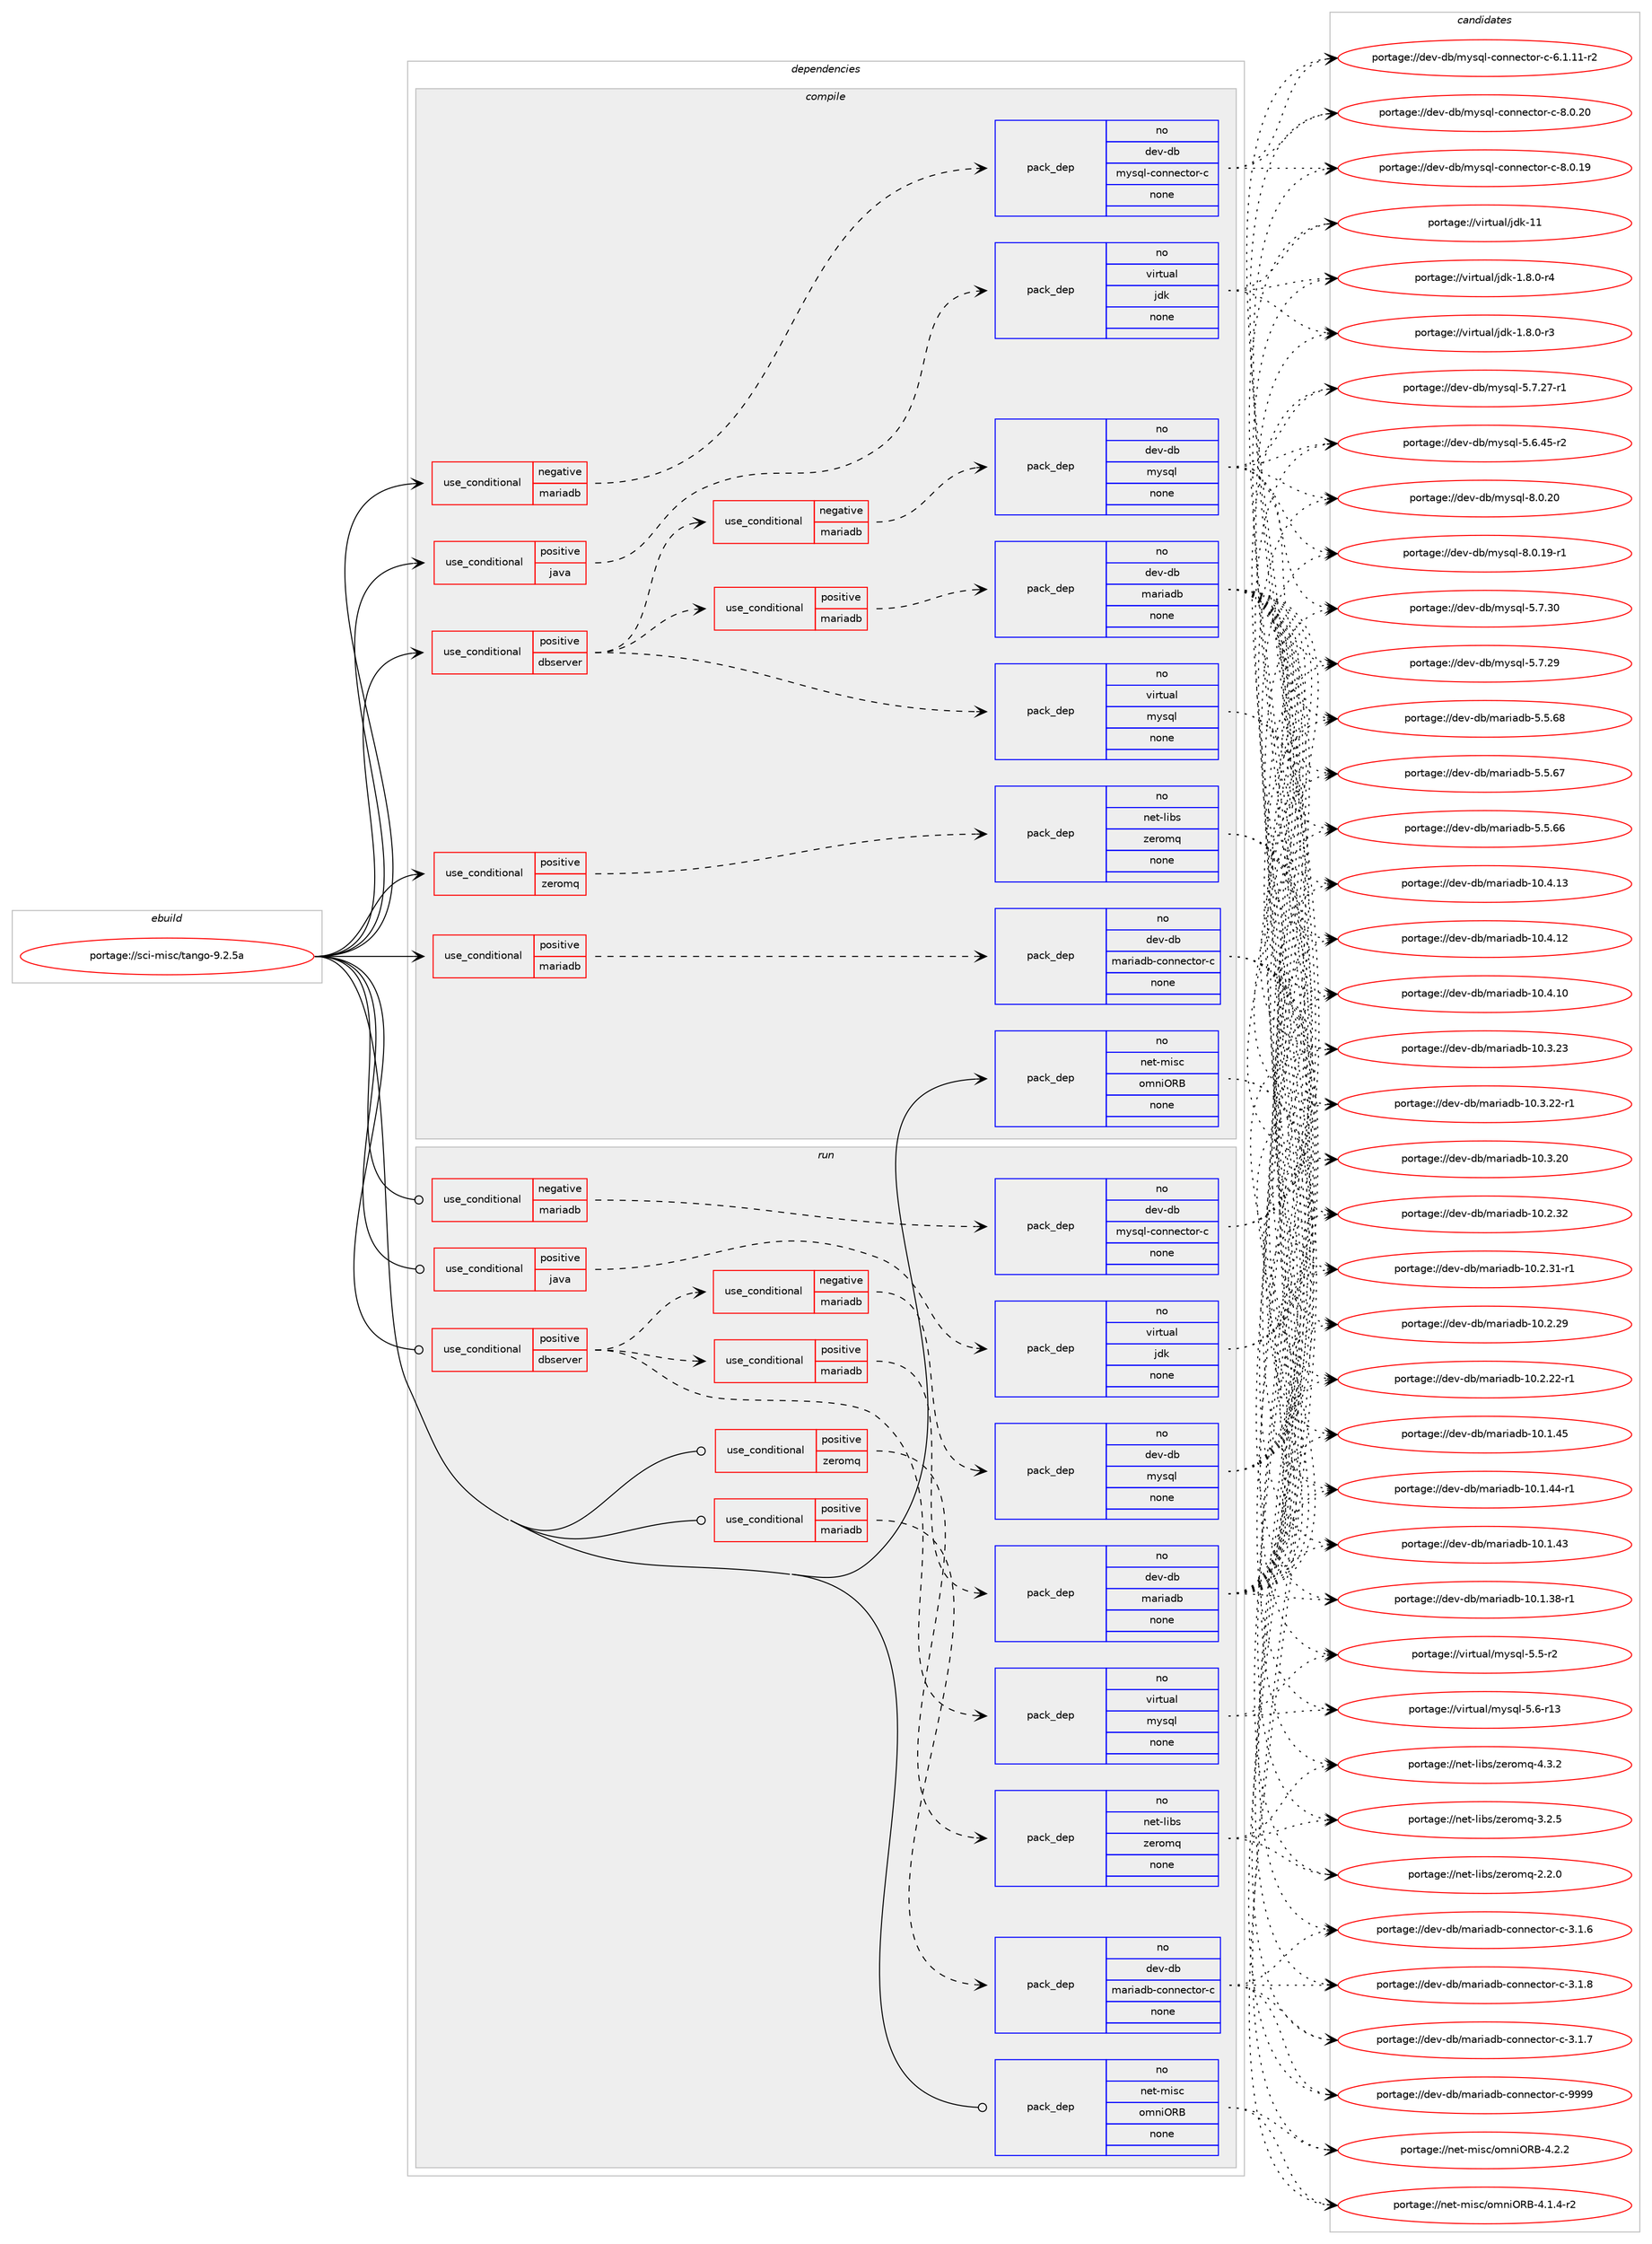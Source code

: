 digraph prolog {

# *************
# Graph options
# *************

newrank=true;
concentrate=true;
compound=true;
graph [rankdir=LR,fontname=Helvetica,fontsize=10,ranksep=1.5];#, ranksep=2.5, nodesep=0.2];
edge  [arrowhead=vee];
node  [fontname=Helvetica,fontsize=10];

# **********
# The ebuild
# **********

subgraph cluster_leftcol {
color=gray;
rank=same;
label=<<i>ebuild</i>>;
id [label="portage://sci-misc/tango-9.2.5a", color=red, width=4, href="../sci-misc/tango-9.2.5a.svg"];
}

# ****************
# The dependencies
# ****************

subgraph cluster_midcol {
color=gray;
label=<<i>dependencies</i>>;
subgraph cluster_compile {
fillcolor="#eeeeee";
style=filled;
label=<<i>compile</i>>;
subgraph cond461 {
dependency5216 [label=<<TABLE BORDER="0" CELLBORDER="1" CELLSPACING="0" CELLPADDING="4"><TR><TD ROWSPAN="3" CELLPADDING="10">use_conditional</TD></TR><TR><TD>negative</TD></TR><TR><TD>mariadb</TD></TR></TABLE>>, shape=none, color=red];
subgraph pack4691 {
dependency5217 [label=<<TABLE BORDER="0" CELLBORDER="1" CELLSPACING="0" CELLPADDING="4" WIDTH="220"><TR><TD ROWSPAN="6" CELLPADDING="30">pack_dep</TD></TR><TR><TD WIDTH="110">no</TD></TR><TR><TD>dev-db</TD></TR><TR><TD>mysql-connector-c</TD></TR><TR><TD>none</TD></TR><TR><TD></TD></TR></TABLE>>, shape=none, color=blue];
}
dependency5216:e -> dependency5217:w [weight=20,style="dashed",arrowhead="vee"];
}
id:e -> dependency5216:w [weight=20,style="solid",arrowhead="vee"];
subgraph cond462 {
dependency5218 [label=<<TABLE BORDER="0" CELLBORDER="1" CELLSPACING="0" CELLPADDING="4"><TR><TD ROWSPAN="3" CELLPADDING="10">use_conditional</TD></TR><TR><TD>positive</TD></TR><TR><TD>dbserver</TD></TR></TABLE>>, shape=none, color=red];
subgraph cond463 {
dependency5219 [label=<<TABLE BORDER="0" CELLBORDER="1" CELLSPACING="0" CELLPADDING="4"><TR><TD ROWSPAN="3" CELLPADDING="10">use_conditional</TD></TR><TR><TD>positive</TD></TR><TR><TD>mariadb</TD></TR></TABLE>>, shape=none, color=red];
subgraph pack4692 {
dependency5220 [label=<<TABLE BORDER="0" CELLBORDER="1" CELLSPACING="0" CELLPADDING="4" WIDTH="220"><TR><TD ROWSPAN="6" CELLPADDING="30">pack_dep</TD></TR><TR><TD WIDTH="110">no</TD></TR><TR><TD>dev-db</TD></TR><TR><TD>mariadb</TD></TR><TR><TD>none</TD></TR><TR><TD></TD></TR></TABLE>>, shape=none, color=blue];
}
dependency5219:e -> dependency5220:w [weight=20,style="dashed",arrowhead="vee"];
}
dependency5218:e -> dependency5219:w [weight=20,style="dashed",arrowhead="vee"];
subgraph cond464 {
dependency5221 [label=<<TABLE BORDER="0" CELLBORDER="1" CELLSPACING="0" CELLPADDING="4"><TR><TD ROWSPAN="3" CELLPADDING="10">use_conditional</TD></TR><TR><TD>negative</TD></TR><TR><TD>mariadb</TD></TR></TABLE>>, shape=none, color=red];
subgraph pack4693 {
dependency5222 [label=<<TABLE BORDER="0" CELLBORDER="1" CELLSPACING="0" CELLPADDING="4" WIDTH="220"><TR><TD ROWSPAN="6" CELLPADDING="30">pack_dep</TD></TR><TR><TD WIDTH="110">no</TD></TR><TR><TD>dev-db</TD></TR><TR><TD>mysql</TD></TR><TR><TD>none</TD></TR><TR><TD></TD></TR></TABLE>>, shape=none, color=blue];
}
dependency5221:e -> dependency5222:w [weight=20,style="dashed",arrowhead="vee"];
}
dependency5218:e -> dependency5221:w [weight=20,style="dashed",arrowhead="vee"];
subgraph pack4694 {
dependency5223 [label=<<TABLE BORDER="0" CELLBORDER="1" CELLSPACING="0" CELLPADDING="4" WIDTH="220"><TR><TD ROWSPAN="6" CELLPADDING="30">pack_dep</TD></TR><TR><TD WIDTH="110">no</TD></TR><TR><TD>virtual</TD></TR><TR><TD>mysql</TD></TR><TR><TD>none</TD></TR><TR><TD></TD></TR></TABLE>>, shape=none, color=blue];
}
dependency5218:e -> dependency5223:w [weight=20,style="dashed",arrowhead="vee"];
}
id:e -> dependency5218:w [weight=20,style="solid",arrowhead="vee"];
subgraph cond465 {
dependency5224 [label=<<TABLE BORDER="0" CELLBORDER="1" CELLSPACING="0" CELLPADDING="4"><TR><TD ROWSPAN="3" CELLPADDING="10">use_conditional</TD></TR><TR><TD>positive</TD></TR><TR><TD>java</TD></TR></TABLE>>, shape=none, color=red];
subgraph pack4695 {
dependency5225 [label=<<TABLE BORDER="0" CELLBORDER="1" CELLSPACING="0" CELLPADDING="4" WIDTH="220"><TR><TD ROWSPAN="6" CELLPADDING="30">pack_dep</TD></TR><TR><TD WIDTH="110">no</TD></TR><TR><TD>virtual</TD></TR><TR><TD>jdk</TD></TR><TR><TD>none</TD></TR><TR><TD></TD></TR></TABLE>>, shape=none, color=blue];
}
dependency5224:e -> dependency5225:w [weight=20,style="dashed",arrowhead="vee"];
}
id:e -> dependency5224:w [weight=20,style="solid",arrowhead="vee"];
subgraph cond466 {
dependency5226 [label=<<TABLE BORDER="0" CELLBORDER="1" CELLSPACING="0" CELLPADDING="4"><TR><TD ROWSPAN="3" CELLPADDING="10">use_conditional</TD></TR><TR><TD>positive</TD></TR><TR><TD>mariadb</TD></TR></TABLE>>, shape=none, color=red];
subgraph pack4696 {
dependency5227 [label=<<TABLE BORDER="0" CELLBORDER="1" CELLSPACING="0" CELLPADDING="4" WIDTH="220"><TR><TD ROWSPAN="6" CELLPADDING="30">pack_dep</TD></TR><TR><TD WIDTH="110">no</TD></TR><TR><TD>dev-db</TD></TR><TR><TD>mariadb-connector-c</TD></TR><TR><TD>none</TD></TR><TR><TD></TD></TR></TABLE>>, shape=none, color=blue];
}
dependency5226:e -> dependency5227:w [weight=20,style="dashed",arrowhead="vee"];
}
id:e -> dependency5226:w [weight=20,style="solid",arrowhead="vee"];
subgraph cond467 {
dependency5228 [label=<<TABLE BORDER="0" CELLBORDER="1" CELLSPACING="0" CELLPADDING="4"><TR><TD ROWSPAN="3" CELLPADDING="10">use_conditional</TD></TR><TR><TD>positive</TD></TR><TR><TD>zeromq</TD></TR></TABLE>>, shape=none, color=red];
subgraph pack4697 {
dependency5229 [label=<<TABLE BORDER="0" CELLBORDER="1" CELLSPACING="0" CELLPADDING="4" WIDTH="220"><TR><TD ROWSPAN="6" CELLPADDING="30">pack_dep</TD></TR><TR><TD WIDTH="110">no</TD></TR><TR><TD>net-libs</TD></TR><TR><TD>zeromq</TD></TR><TR><TD>none</TD></TR><TR><TD></TD></TR></TABLE>>, shape=none, color=blue];
}
dependency5228:e -> dependency5229:w [weight=20,style="dashed",arrowhead="vee"];
}
id:e -> dependency5228:w [weight=20,style="solid",arrowhead="vee"];
subgraph pack4698 {
dependency5230 [label=<<TABLE BORDER="0" CELLBORDER="1" CELLSPACING="0" CELLPADDING="4" WIDTH="220"><TR><TD ROWSPAN="6" CELLPADDING="30">pack_dep</TD></TR><TR><TD WIDTH="110">no</TD></TR><TR><TD>net-misc</TD></TR><TR><TD>omniORB</TD></TR><TR><TD>none</TD></TR><TR><TD></TD></TR></TABLE>>, shape=none, color=blue];
}
id:e -> dependency5230:w [weight=20,style="solid",arrowhead="vee"];
}
subgraph cluster_compileandrun {
fillcolor="#eeeeee";
style=filled;
label=<<i>compile and run</i>>;
}
subgraph cluster_run {
fillcolor="#eeeeee";
style=filled;
label=<<i>run</i>>;
subgraph cond468 {
dependency5231 [label=<<TABLE BORDER="0" CELLBORDER="1" CELLSPACING="0" CELLPADDING="4"><TR><TD ROWSPAN="3" CELLPADDING="10">use_conditional</TD></TR><TR><TD>negative</TD></TR><TR><TD>mariadb</TD></TR></TABLE>>, shape=none, color=red];
subgraph pack4699 {
dependency5232 [label=<<TABLE BORDER="0" CELLBORDER="1" CELLSPACING="0" CELLPADDING="4" WIDTH="220"><TR><TD ROWSPAN="6" CELLPADDING="30">pack_dep</TD></TR><TR><TD WIDTH="110">no</TD></TR><TR><TD>dev-db</TD></TR><TR><TD>mysql-connector-c</TD></TR><TR><TD>none</TD></TR><TR><TD></TD></TR></TABLE>>, shape=none, color=blue];
}
dependency5231:e -> dependency5232:w [weight=20,style="dashed",arrowhead="vee"];
}
id:e -> dependency5231:w [weight=20,style="solid",arrowhead="odot"];
subgraph cond469 {
dependency5233 [label=<<TABLE BORDER="0" CELLBORDER="1" CELLSPACING="0" CELLPADDING="4"><TR><TD ROWSPAN="3" CELLPADDING="10">use_conditional</TD></TR><TR><TD>positive</TD></TR><TR><TD>dbserver</TD></TR></TABLE>>, shape=none, color=red];
subgraph cond470 {
dependency5234 [label=<<TABLE BORDER="0" CELLBORDER="1" CELLSPACING="0" CELLPADDING="4"><TR><TD ROWSPAN="3" CELLPADDING="10">use_conditional</TD></TR><TR><TD>positive</TD></TR><TR><TD>mariadb</TD></TR></TABLE>>, shape=none, color=red];
subgraph pack4700 {
dependency5235 [label=<<TABLE BORDER="0" CELLBORDER="1" CELLSPACING="0" CELLPADDING="4" WIDTH="220"><TR><TD ROWSPAN="6" CELLPADDING="30">pack_dep</TD></TR><TR><TD WIDTH="110">no</TD></TR><TR><TD>dev-db</TD></TR><TR><TD>mariadb</TD></TR><TR><TD>none</TD></TR><TR><TD></TD></TR></TABLE>>, shape=none, color=blue];
}
dependency5234:e -> dependency5235:w [weight=20,style="dashed",arrowhead="vee"];
}
dependency5233:e -> dependency5234:w [weight=20,style="dashed",arrowhead="vee"];
subgraph cond471 {
dependency5236 [label=<<TABLE BORDER="0" CELLBORDER="1" CELLSPACING="0" CELLPADDING="4"><TR><TD ROWSPAN="3" CELLPADDING="10">use_conditional</TD></TR><TR><TD>negative</TD></TR><TR><TD>mariadb</TD></TR></TABLE>>, shape=none, color=red];
subgraph pack4701 {
dependency5237 [label=<<TABLE BORDER="0" CELLBORDER="1" CELLSPACING="0" CELLPADDING="4" WIDTH="220"><TR><TD ROWSPAN="6" CELLPADDING="30">pack_dep</TD></TR><TR><TD WIDTH="110">no</TD></TR><TR><TD>dev-db</TD></TR><TR><TD>mysql</TD></TR><TR><TD>none</TD></TR><TR><TD></TD></TR></TABLE>>, shape=none, color=blue];
}
dependency5236:e -> dependency5237:w [weight=20,style="dashed",arrowhead="vee"];
}
dependency5233:e -> dependency5236:w [weight=20,style="dashed",arrowhead="vee"];
subgraph pack4702 {
dependency5238 [label=<<TABLE BORDER="0" CELLBORDER="1" CELLSPACING="0" CELLPADDING="4" WIDTH="220"><TR><TD ROWSPAN="6" CELLPADDING="30">pack_dep</TD></TR><TR><TD WIDTH="110">no</TD></TR><TR><TD>virtual</TD></TR><TR><TD>mysql</TD></TR><TR><TD>none</TD></TR><TR><TD></TD></TR></TABLE>>, shape=none, color=blue];
}
dependency5233:e -> dependency5238:w [weight=20,style="dashed",arrowhead="vee"];
}
id:e -> dependency5233:w [weight=20,style="solid",arrowhead="odot"];
subgraph cond472 {
dependency5239 [label=<<TABLE BORDER="0" CELLBORDER="1" CELLSPACING="0" CELLPADDING="4"><TR><TD ROWSPAN="3" CELLPADDING="10">use_conditional</TD></TR><TR><TD>positive</TD></TR><TR><TD>java</TD></TR></TABLE>>, shape=none, color=red];
subgraph pack4703 {
dependency5240 [label=<<TABLE BORDER="0" CELLBORDER="1" CELLSPACING="0" CELLPADDING="4" WIDTH="220"><TR><TD ROWSPAN="6" CELLPADDING="30">pack_dep</TD></TR><TR><TD WIDTH="110">no</TD></TR><TR><TD>virtual</TD></TR><TR><TD>jdk</TD></TR><TR><TD>none</TD></TR><TR><TD></TD></TR></TABLE>>, shape=none, color=blue];
}
dependency5239:e -> dependency5240:w [weight=20,style="dashed",arrowhead="vee"];
}
id:e -> dependency5239:w [weight=20,style="solid",arrowhead="odot"];
subgraph cond473 {
dependency5241 [label=<<TABLE BORDER="0" CELLBORDER="1" CELLSPACING="0" CELLPADDING="4"><TR><TD ROWSPAN="3" CELLPADDING="10">use_conditional</TD></TR><TR><TD>positive</TD></TR><TR><TD>mariadb</TD></TR></TABLE>>, shape=none, color=red];
subgraph pack4704 {
dependency5242 [label=<<TABLE BORDER="0" CELLBORDER="1" CELLSPACING="0" CELLPADDING="4" WIDTH="220"><TR><TD ROWSPAN="6" CELLPADDING="30">pack_dep</TD></TR><TR><TD WIDTH="110">no</TD></TR><TR><TD>dev-db</TD></TR><TR><TD>mariadb-connector-c</TD></TR><TR><TD>none</TD></TR><TR><TD></TD></TR></TABLE>>, shape=none, color=blue];
}
dependency5241:e -> dependency5242:w [weight=20,style="dashed",arrowhead="vee"];
}
id:e -> dependency5241:w [weight=20,style="solid",arrowhead="odot"];
subgraph cond474 {
dependency5243 [label=<<TABLE BORDER="0" CELLBORDER="1" CELLSPACING="0" CELLPADDING="4"><TR><TD ROWSPAN="3" CELLPADDING="10">use_conditional</TD></TR><TR><TD>positive</TD></TR><TR><TD>zeromq</TD></TR></TABLE>>, shape=none, color=red];
subgraph pack4705 {
dependency5244 [label=<<TABLE BORDER="0" CELLBORDER="1" CELLSPACING="0" CELLPADDING="4" WIDTH="220"><TR><TD ROWSPAN="6" CELLPADDING="30">pack_dep</TD></TR><TR><TD WIDTH="110">no</TD></TR><TR><TD>net-libs</TD></TR><TR><TD>zeromq</TD></TR><TR><TD>none</TD></TR><TR><TD></TD></TR></TABLE>>, shape=none, color=blue];
}
dependency5243:e -> dependency5244:w [weight=20,style="dashed",arrowhead="vee"];
}
id:e -> dependency5243:w [weight=20,style="solid",arrowhead="odot"];
subgraph pack4706 {
dependency5245 [label=<<TABLE BORDER="0" CELLBORDER="1" CELLSPACING="0" CELLPADDING="4" WIDTH="220"><TR><TD ROWSPAN="6" CELLPADDING="30">pack_dep</TD></TR><TR><TD WIDTH="110">no</TD></TR><TR><TD>net-misc</TD></TR><TR><TD>omniORB</TD></TR><TR><TD>none</TD></TR><TR><TD></TD></TR></TABLE>>, shape=none, color=blue];
}
id:e -> dependency5245:w [weight=20,style="solid",arrowhead="odot"];
}
}

# **************
# The candidates
# **************

subgraph cluster_choices {
rank=same;
color=gray;
label=<<i>candidates</i>>;

subgraph choice4691 {
color=black;
nodesep=1;
choice100101118451009847109121115113108459911111011010199116111114459945564648465048 [label="portage://dev-db/mysql-connector-c-8.0.20", color=red, width=4,href="../dev-db/mysql-connector-c-8.0.20.svg"];
choice100101118451009847109121115113108459911111011010199116111114459945564648464957 [label="portage://dev-db/mysql-connector-c-8.0.19", color=red, width=4,href="../dev-db/mysql-connector-c-8.0.19.svg"];
choice1001011184510098471091211151131084599111110110101991161111144599455446494649494511450 [label="portage://dev-db/mysql-connector-c-6.1.11-r2", color=red, width=4,href="../dev-db/mysql-connector-c-6.1.11-r2.svg"];
dependency5217:e -> choice100101118451009847109121115113108459911111011010199116111114459945564648465048:w [style=dotted,weight="100"];
dependency5217:e -> choice100101118451009847109121115113108459911111011010199116111114459945564648464957:w [style=dotted,weight="100"];
dependency5217:e -> choice1001011184510098471091211151131084599111110110101991161111144599455446494649494511450:w [style=dotted,weight="100"];
}
subgraph choice4692 {
color=black;
nodesep=1;
choice10010111845100984710997114105971009845534653465456 [label="portage://dev-db/mariadb-5.5.68", color=red, width=4,href="../dev-db/mariadb-5.5.68.svg"];
choice10010111845100984710997114105971009845534653465455 [label="portage://dev-db/mariadb-5.5.67", color=red, width=4,href="../dev-db/mariadb-5.5.67.svg"];
choice10010111845100984710997114105971009845534653465454 [label="portage://dev-db/mariadb-5.5.66", color=red, width=4,href="../dev-db/mariadb-5.5.66.svg"];
choice1001011184510098471099711410597100984549484652464951 [label="portage://dev-db/mariadb-10.4.13", color=red, width=4,href="../dev-db/mariadb-10.4.13.svg"];
choice1001011184510098471099711410597100984549484652464950 [label="portage://dev-db/mariadb-10.4.12", color=red, width=4,href="../dev-db/mariadb-10.4.12.svg"];
choice1001011184510098471099711410597100984549484652464948 [label="portage://dev-db/mariadb-10.4.10", color=red, width=4,href="../dev-db/mariadb-10.4.10.svg"];
choice1001011184510098471099711410597100984549484651465051 [label="portage://dev-db/mariadb-10.3.23", color=red, width=4,href="../dev-db/mariadb-10.3.23.svg"];
choice10010111845100984710997114105971009845494846514650504511449 [label="portage://dev-db/mariadb-10.3.22-r1", color=red, width=4,href="../dev-db/mariadb-10.3.22-r1.svg"];
choice1001011184510098471099711410597100984549484651465048 [label="portage://dev-db/mariadb-10.3.20", color=red, width=4,href="../dev-db/mariadb-10.3.20.svg"];
choice1001011184510098471099711410597100984549484650465150 [label="portage://dev-db/mariadb-10.2.32", color=red, width=4,href="../dev-db/mariadb-10.2.32.svg"];
choice10010111845100984710997114105971009845494846504651494511449 [label="portage://dev-db/mariadb-10.2.31-r1", color=red, width=4,href="../dev-db/mariadb-10.2.31-r1.svg"];
choice1001011184510098471099711410597100984549484650465057 [label="portage://dev-db/mariadb-10.2.29", color=red, width=4,href="../dev-db/mariadb-10.2.29.svg"];
choice10010111845100984710997114105971009845494846504650504511449 [label="portage://dev-db/mariadb-10.2.22-r1", color=red, width=4,href="../dev-db/mariadb-10.2.22-r1.svg"];
choice1001011184510098471099711410597100984549484649465253 [label="portage://dev-db/mariadb-10.1.45", color=red, width=4,href="../dev-db/mariadb-10.1.45.svg"];
choice10010111845100984710997114105971009845494846494652524511449 [label="portage://dev-db/mariadb-10.1.44-r1", color=red, width=4,href="../dev-db/mariadb-10.1.44-r1.svg"];
choice1001011184510098471099711410597100984549484649465251 [label="portage://dev-db/mariadb-10.1.43", color=red, width=4,href="../dev-db/mariadb-10.1.43.svg"];
choice10010111845100984710997114105971009845494846494651564511449 [label="portage://dev-db/mariadb-10.1.38-r1", color=red, width=4,href="../dev-db/mariadb-10.1.38-r1.svg"];
dependency5220:e -> choice10010111845100984710997114105971009845534653465456:w [style=dotted,weight="100"];
dependency5220:e -> choice10010111845100984710997114105971009845534653465455:w [style=dotted,weight="100"];
dependency5220:e -> choice10010111845100984710997114105971009845534653465454:w [style=dotted,weight="100"];
dependency5220:e -> choice1001011184510098471099711410597100984549484652464951:w [style=dotted,weight="100"];
dependency5220:e -> choice1001011184510098471099711410597100984549484652464950:w [style=dotted,weight="100"];
dependency5220:e -> choice1001011184510098471099711410597100984549484652464948:w [style=dotted,weight="100"];
dependency5220:e -> choice1001011184510098471099711410597100984549484651465051:w [style=dotted,weight="100"];
dependency5220:e -> choice10010111845100984710997114105971009845494846514650504511449:w [style=dotted,weight="100"];
dependency5220:e -> choice1001011184510098471099711410597100984549484651465048:w [style=dotted,weight="100"];
dependency5220:e -> choice1001011184510098471099711410597100984549484650465150:w [style=dotted,weight="100"];
dependency5220:e -> choice10010111845100984710997114105971009845494846504651494511449:w [style=dotted,weight="100"];
dependency5220:e -> choice1001011184510098471099711410597100984549484650465057:w [style=dotted,weight="100"];
dependency5220:e -> choice10010111845100984710997114105971009845494846504650504511449:w [style=dotted,weight="100"];
dependency5220:e -> choice1001011184510098471099711410597100984549484649465253:w [style=dotted,weight="100"];
dependency5220:e -> choice10010111845100984710997114105971009845494846494652524511449:w [style=dotted,weight="100"];
dependency5220:e -> choice1001011184510098471099711410597100984549484649465251:w [style=dotted,weight="100"];
dependency5220:e -> choice10010111845100984710997114105971009845494846494651564511449:w [style=dotted,weight="100"];
}
subgraph choice4693 {
color=black;
nodesep=1;
choice10010111845100984710912111511310845564648465048 [label="portage://dev-db/mysql-8.0.20", color=red, width=4,href="../dev-db/mysql-8.0.20.svg"];
choice100101118451009847109121115113108455646484649574511449 [label="portage://dev-db/mysql-8.0.19-r1", color=red, width=4,href="../dev-db/mysql-8.0.19-r1.svg"];
choice10010111845100984710912111511310845534655465148 [label="portage://dev-db/mysql-5.7.30", color=red, width=4,href="../dev-db/mysql-5.7.30.svg"];
choice10010111845100984710912111511310845534655465057 [label="portage://dev-db/mysql-5.7.29", color=red, width=4,href="../dev-db/mysql-5.7.29.svg"];
choice100101118451009847109121115113108455346554650554511449 [label="portage://dev-db/mysql-5.7.27-r1", color=red, width=4,href="../dev-db/mysql-5.7.27-r1.svg"];
choice100101118451009847109121115113108455346544652534511450 [label="portage://dev-db/mysql-5.6.45-r2", color=red, width=4,href="../dev-db/mysql-5.6.45-r2.svg"];
dependency5222:e -> choice10010111845100984710912111511310845564648465048:w [style=dotted,weight="100"];
dependency5222:e -> choice100101118451009847109121115113108455646484649574511449:w [style=dotted,weight="100"];
dependency5222:e -> choice10010111845100984710912111511310845534655465148:w [style=dotted,weight="100"];
dependency5222:e -> choice10010111845100984710912111511310845534655465057:w [style=dotted,weight="100"];
dependency5222:e -> choice100101118451009847109121115113108455346554650554511449:w [style=dotted,weight="100"];
dependency5222:e -> choice100101118451009847109121115113108455346544652534511450:w [style=dotted,weight="100"];
}
subgraph choice4694 {
color=black;
nodesep=1;
choice118105114116117971084710912111511310845534654451144951 [label="portage://virtual/mysql-5.6-r13", color=red, width=4,href="../virtual/mysql-5.6-r13.svg"];
choice1181051141161179710847109121115113108455346534511450 [label="portage://virtual/mysql-5.5-r2", color=red, width=4,href="../virtual/mysql-5.5-r2.svg"];
dependency5223:e -> choice118105114116117971084710912111511310845534654451144951:w [style=dotted,weight="100"];
dependency5223:e -> choice1181051141161179710847109121115113108455346534511450:w [style=dotted,weight="100"];
}
subgraph choice4695 {
color=black;
nodesep=1;
choice1181051141161179710847106100107454949 [label="portage://virtual/jdk-11", color=red, width=4,href="../virtual/jdk-11.svg"];
choice11810511411611797108471061001074549465646484511452 [label="portage://virtual/jdk-1.8.0-r4", color=red, width=4,href="../virtual/jdk-1.8.0-r4.svg"];
choice11810511411611797108471061001074549465646484511451 [label="portage://virtual/jdk-1.8.0-r3", color=red, width=4,href="../virtual/jdk-1.8.0-r3.svg"];
dependency5225:e -> choice1181051141161179710847106100107454949:w [style=dotted,weight="100"];
dependency5225:e -> choice11810511411611797108471061001074549465646484511452:w [style=dotted,weight="100"];
dependency5225:e -> choice11810511411611797108471061001074549465646484511451:w [style=dotted,weight="100"];
}
subgraph choice4696 {
color=black;
nodesep=1;
choice10010111845100984710997114105971009845991111101101019911611111445994557575757 [label="portage://dev-db/mariadb-connector-c-9999", color=red, width=4,href="../dev-db/mariadb-connector-c-9999.svg"];
choice1001011184510098471099711410597100984599111110110101991161111144599455146494656 [label="portage://dev-db/mariadb-connector-c-3.1.8", color=red, width=4,href="../dev-db/mariadb-connector-c-3.1.8.svg"];
choice1001011184510098471099711410597100984599111110110101991161111144599455146494655 [label="portage://dev-db/mariadb-connector-c-3.1.7", color=red, width=4,href="../dev-db/mariadb-connector-c-3.1.7.svg"];
choice1001011184510098471099711410597100984599111110110101991161111144599455146494654 [label="portage://dev-db/mariadb-connector-c-3.1.6", color=red, width=4,href="../dev-db/mariadb-connector-c-3.1.6.svg"];
dependency5227:e -> choice10010111845100984710997114105971009845991111101101019911611111445994557575757:w [style=dotted,weight="100"];
dependency5227:e -> choice1001011184510098471099711410597100984599111110110101991161111144599455146494656:w [style=dotted,weight="100"];
dependency5227:e -> choice1001011184510098471099711410597100984599111110110101991161111144599455146494655:w [style=dotted,weight="100"];
dependency5227:e -> choice1001011184510098471099711410597100984599111110110101991161111144599455146494654:w [style=dotted,weight="100"];
}
subgraph choice4697 {
color=black;
nodesep=1;
choice110101116451081059811547122101114111109113455246514650 [label="portage://net-libs/zeromq-4.3.2", color=red, width=4,href="../net-libs/zeromq-4.3.2.svg"];
choice110101116451081059811547122101114111109113455146504653 [label="portage://net-libs/zeromq-3.2.5", color=red, width=4,href="../net-libs/zeromq-3.2.5.svg"];
choice110101116451081059811547122101114111109113455046504648 [label="portage://net-libs/zeromq-2.2.0", color=red, width=4,href="../net-libs/zeromq-2.2.0.svg"];
dependency5229:e -> choice110101116451081059811547122101114111109113455246514650:w [style=dotted,weight="100"];
dependency5229:e -> choice110101116451081059811547122101114111109113455146504653:w [style=dotted,weight="100"];
dependency5229:e -> choice110101116451081059811547122101114111109113455046504648:w [style=dotted,weight="100"];
}
subgraph choice4698 {
color=black;
nodesep=1;
choice110101116451091051159947111109110105798266455246504650 [label="portage://net-misc/omniORB-4.2.2", color=red, width=4,href="../net-misc/omniORB-4.2.2.svg"];
choice1101011164510910511599471111091101057982664552464946524511450 [label="portage://net-misc/omniORB-4.1.4-r2", color=red, width=4,href="../net-misc/omniORB-4.1.4-r2.svg"];
dependency5230:e -> choice110101116451091051159947111109110105798266455246504650:w [style=dotted,weight="100"];
dependency5230:e -> choice1101011164510910511599471111091101057982664552464946524511450:w [style=dotted,weight="100"];
}
subgraph choice4699 {
color=black;
nodesep=1;
choice100101118451009847109121115113108459911111011010199116111114459945564648465048 [label="portage://dev-db/mysql-connector-c-8.0.20", color=red, width=4,href="../dev-db/mysql-connector-c-8.0.20.svg"];
choice100101118451009847109121115113108459911111011010199116111114459945564648464957 [label="portage://dev-db/mysql-connector-c-8.0.19", color=red, width=4,href="../dev-db/mysql-connector-c-8.0.19.svg"];
choice1001011184510098471091211151131084599111110110101991161111144599455446494649494511450 [label="portage://dev-db/mysql-connector-c-6.1.11-r2", color=red, width=4,href="../dev-db/mysql-connector-c-6.1.11-r2.svg"];
dependency5232:e -> choice100101118451009847109121115113108459911111011010199116111114459945564648465048:w [style=dotted,weight="100"];
dependency5232:e -> choice100101118451009847109121115113108459911111011010199116111114459945564648464957:w [style=dotted,weight="100"];
dependency5232:e -> choice1001011184510098471091211151131084599111110110101991161111144599455446494649494511450:w [style=dotted,weight="100"];
}
subgraph choice4700 {
color=black;
nodesep=1;
choice10010111845100984710997114105971009845534653465456 [label="portage://dev-db/mariadb-5.5.68", color=red, width=4,href="../dev-db/mariadb-5.5.68.svg"];
choice10010111845100984710997114105971009845534653465455 [label="portage://dev-db/mariadb-5.5.67", color=red, width=4,href="../dev-db/mariadb-5.5.67.svg"];
choice10010111845100984710997114105971009845534653465454 [label="portage://dev-db/mariadb-5.5.66", color=red, width=4,href="../dev-db/mariadb-5.5.66.svg"];
choice1001011184510098471099711410597100984549484652464951 [label="portage://dev-db/mariadb-10.4.13", color=red, width=4,href="../dev-db/mariadb-10.4.13.svg"];
choice1001011184510098471099711410597100984549484652464950 [label="portage://dev-db/mariadb-10.4.12", color=red, width=4,href="../dev-db/mariadb-10.4.12.svg"];
choice1001011184510098471099711410597100984549484652464948 [label="portage://dev-db/mariadb-10.4.10", color=red, width=4,href="../dev-db/mariadb-10.4.10.svg"];
choice1001011184510098471099711410597100984549484651465051 [label="portage://dev-db/mariadb-10.3.23", color=red, width=4,href="../dev-db/mariadb-10.3.23.svg"];
choice10010111845100984710997114105971009845494846514650504511449 [label="portage://dev-db/mariadb-10.3.22-r1", color=red, width=4,href="../dev-db/mariadb-10.3.22-r1.svg"];
choice1001011184510098471099711410597100984549484651465048 [label="portage://dev-db/mariadb-10.3.20", color=red, width=4,href="../dev-db/mariadb-10.3.20.svg"];
choice1001011184510098471099711410597100984549484650465150 [label="portage://dev-db/mariadb-10.2.32", color=red, width=4,href="../dev-db/mariadb-10.2.32.svg"];
choice10010111845100984710997114105971009845494846504651494511449 [label="portage://dev-db/mariadb-10.2.31-r1", color=red, width=4,href="../dev-db/mariadb-10.2.31-r1.svg"];
choice1001011184510098471099711410597100984549484650465057 [label="portage://dev-db/mariadb-10.2.29", color=red, width=4,href="../dev-db/mariadb-10.2.29.svg"];
choice10010111845100984710997114105971009845494846504650504511449 [label="portage://dev-db/mariadb-10.2.22-r1", color=red, width=4,href="../dev-db/mariadb-10.2.22-r1.svg"];
choice1001011184510098471099711410597100984549484649465253 [label="portage://dev-db/mariadb-10.1.45", color=red, width=4,href="../dev-db/mariadb-10.1.45.svg"];
choice10010111845100984710997114105971009845494846494652524511449 [label="portage://dev-db/mariadb-10.1.44-r1", color=red, width=4,href="../dev-db/mariadb-10.1.44-r1.svg"];
choice1001011184510098471099711410597100984549484649465251 [label="portage://dev-db/mariadb-10.1.43", color=red, width=4,href="../dev-db/mariadb-10.1.43.svg"];
choice10010111845100984710997114105971009845494846494651564511449 [label="portage://dev-db/mariadb-10.1.38-r1", color=red, width=4,href="../dev-db/mariadb-10.1.38-r1.svg"];
dependency5235:e -> choice10010111845100984710997114105971009845534653465456:w [style=dotted,weight="100"];
dependency5235:e -> choice10010111845100984710997114105971009845534653465455:w [style=dotted,weight="100"];
dependency5235:e -> choice10010111845100984710997114105971009845534653465454:w [style=dotted,weight="100"];
dependency5235:e -> choice1001011184510098471099711410597100984549484652464951:w [style=dotted,weight="100"];
dependency5235:e -> choice1001011184510098471099711410597100984549484652464950:w [style=dotted,weight="100"];
dependency5235:e -> choice1001011184510098471099711410597100984549484652464948:w [style=dotted,weight="100"];
dependency5235:e -> choice1001011184510098471099711410597100984549484651465051:w [style=dotted,weight="100"];
dependency5235:e -> choice10010111845100984710997114105971009845494846514650504511449:w [style=dotted,weight="100"];
dependency5235:e -> choice1001011184510098471099711410597100984549484651465048:w [style=dotted,weight="100"];
dependency5235:e -> choice1001011184510098471099711410597100984549484650465150:w [style=dotted,weight="100"];
dependency5235:e -> choice10010111845100984710997114105971009845494846504651494511449:w [style=dotted,weight="100"];
dependency5235:e -> choice1001011184510098471099711410597100984549484650465057:w [style=dotted,weight="100"];
dependency5235:e -> choice10010111845100984710997114105971009845494846504650504511449:w [style=dotted,weight="100"];
dependency5235:e -> choice1001011184510098471099711410597100984549484649465253:w [style=dotted,weight="100"];
dependency5235:e -> choice10010111845100984710997114105971009845494846494652524511449:w [style=dotted,weight="100"];
dependency5235:e -> choice1001011184510098471099711410597100984549484649465251:w [style=dotted,weight="100"];
dependency5235:e -> choice10010111845100984710997114105971009845494846494651564511449:w [style=dotted,weight="100"];
}
subgraph choice4701 {
color=black;
nodesep=1;
choice10010111845100984710912111511310845564648465048 [label="portage://dev-db/mysql-8.0.20", color=red, width=4,href="../dev-db/mysql-8.0.20.svg"];
choice100101118451009847109121115113108455646484649574511449 [label="portage://dev-db/mysql-8.0.19-r1", color=red, width=4,href="../dev-db/mysql-8.0.19-r1.svg"];
choice10010111845100984710912111511310845534655465148 [label="portage://dev-db/mysql-5.7.30", color=red, width=4,href="../dev-db/mysql-5.7.30.svg"];
choice10010111845100984710912111511310845534655465057 [label="portage://dev-db/mysql-5.7.29", color=red, width=4,href="../dev-db/mysql-5.7.29.svg"];
choice100101118451009847109121115113108455346554650554511449 [label="portage://dev-db/mysql-5.7.27-r1", color=red, width=4,href="../dev-db/mysql-5.7.27-r1.svg"];
choice100101118451009847109121115113108455346544652534511450 [label="portage://dev-db/mysql-5.6.45-r2", color=red, width=4,href="../dev-db/mysql-5.6.45-r2.svg"];
dependency5237:e -> choice10010111845100984710912111511310845564648465048:w [style=dotted,weight="100"];
dependency5237:e -> choice100101118451009847109121115113108455646484649574511449:w [style=dotted,weight="100"];
dependency5237:e -> choice10010111845100984710912111511310845534655465148:w [style=dotted,weight="100"];
dependency5237:e -> choice10010111845100984710912111511310845534655465057:w [style=dotted,weight="100"];
dependency5237:e -> choice100101118451009847109121115113108455346554650554511449:w [style=dotted,weight="100"];
dependency5237:e -> choice100101118451009847109121115113108455346544652534511450:w [style=dotted,weight="100"];
}
subgraph choice4702 {
color=black;
nodesep=1;
choice118105114116117971084710912111511310845534654451144951 [label="portage://virtual/mysql-5.6-r13", color=red, width=4,href="../virtual/mysql-5.6-r13.svg"];
choice1181051141161179710847109121115113108455346534511450 [label="portage://virtual/mysql-5.5-r2", color=red, width=4,href="../virtual/mysql-5.5-r2.svg"];
dependency5238:e -> choice118105114116117971084710912111511310845534654451144951:w [style=dotted,weight="100"];
dependency5238:e -> choice1181051141161179710847109121115113108455346534511450:w [style=dotted,weight="100"];
}
subgraph choice4703 {
color=black;
nodesep=1;
choice1181051141161179710847106100107454949 [label="portage://virtual/jdk-11", color=red, width=4,href="../virtual/jdk-11.svg"];
choice11810511411611797108471061001074549465646484511452 [label="portage://virtual/jdk-1.8.0-r4", color=red, width=4,href="../virtual/jdk-1.8.0-r4.svg"];
choice11810511411611797108471061001074549465646484511451 [label="portage://virtual/jdk-1.8.0-r3", color=red, width=4,href="../virtual/jdk-1.8.0-r3.svg"];
dependency5240:e -> choice1181051141161179710847106100107454949:w [style=dotted,weight="100"];
dependency5240:e -> choice11810511411611797108471061001074549465646484511452:w [style=dotted,weight="100"];
dependency5240:e -> choice11810511411611797108471061001074549465646484511451:w [style=dotted,weight="100"];
}
subgraph choice4704 {
color=black;
nodesep=1;
choice10010111845100984710997114105971009845991111101101019911611111445994557575757 [label="portage://dev-db/mariadb-connector-c-9999", color=red, width=4,href="../dev-db/mariadb-connector-c-9999.svg"];
choice1001011184510098471099711410597100984599111110110101991161111144599455146494656 [label="portage://dev-db/mariadb-connector-c-3.1.8", color=red, width=4,href="../dev-db/mariadb-connector-c-3.1.8.svg"];
choice1001011184510098471099711410597100984599111110110101991161111144599455146494655 [label="portage://dev-db/mariadb-connector-c-3.1.7", color=red, width=4,href="../dev-db/mariadb-connector-c-3.1.7.svg"];
choice1001011184510098471099711410597100984599111110110101991161111144599455146494654 [label="portage://dev-db/mariadb-connector-c-3.1.6", color=red, width=4,href="../dev-db/mariadb-connector-c-3.1.6.svg"];
dependency5242:e -> choice10010111845100984710997114105971009845991111101101019911611111445994557575757:w [style=dotted,weight="100"];
dependency5242:e -> choice1001011184510098471099711410597100984599111110110101991161111144599455146494656:w [style=dotted,weight="100"];
dependency5242:e -> choice1001011184510098471099711410597100984599111110110101991161111144599455146494655:w [style=dotted,weight="100"];
dependency5242:e -> choice1001011184510098471099711410597100984599111110110101991161111144599455146494654:w [style=dotted,weight="100"];
}
subgraph choice4705 {
color=black;
nodesep=1;
choice110101116451081059811547122101114111109113455246514650 [label="portage://net-libs/zeromq-4.3.2", color=red, width=4,href="../net-libs/zeromq-4.3.2.svg"];
choice110101116451081059811547122101114111109113455146504653 [label="portage://net-libs/zeromq-3.2.5", color=red, width=4,href="../net-libs/zeromq-3.2.5.svg"];
choice110101116451081059811547122101114111109113455046504648 [label="portage://net-libs/zeromq-2.2.0", color=red, width=4,href="../net-libs/zeromq-2.2.0.svg"];
dependency5244:e -> choice110101116451081059811547122101114111109113455246514650:w [style=dotted,weight="100"];
dependency5244:e -> choice110101116451081059811547122101114111109113455146504653:w [style=dotted,weight="100"];
dependency5244:e -> choice110101116451081059811547122101114111109113455046504648:w [style=dotted,weight="100"];
}
subgraph choice4706 {
color=black;
nodesep=1;
choice110101116451091051159947111109110105798266455246504650 [label="portage://net-misc/omniORB-4.2.2", color=red, width=4,href="../net-misc/omniORB-4.2.2.svg"];
choice1101011164510910511599471111091101057982664552464946524511450 [label="portage://net-misc/omniORB-4.1.4-r2", color=red, width=4,href="../net-misc/omniORB-4.1.4-r2.svg"];
dependency5245:e -> choice110101116451091051159947111109110105798266455246504650:w [style=dotted,weight="100"];
dependency5245:e -> choice1101011164510910511599471111091101057982664552464946524511450:w [style=dotted,weight="100"];
}
}

}
